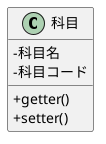 @startuml EC_sirte_クラス
skinparam ClassAttributeIconSize 0

'クラスの定義
Class "科目"{
    - 科目名
    - 科目コード
    + getter()
    + setter()
}



@enduml